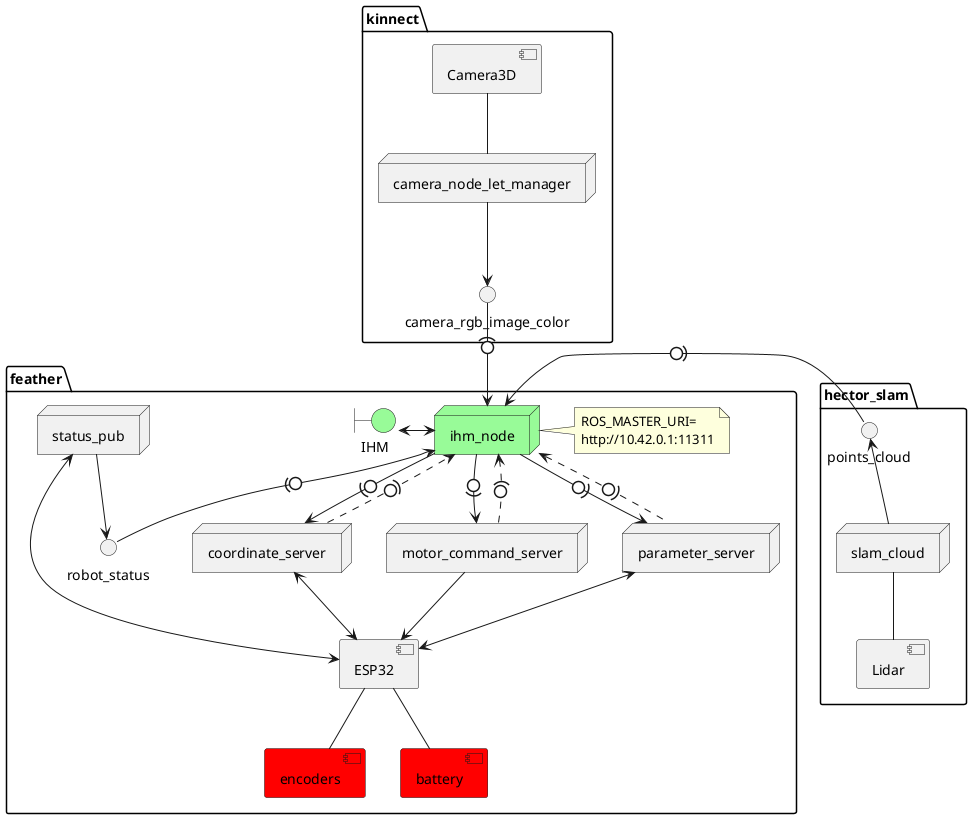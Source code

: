 @startuml
package feather{
boundary "IHM" as QtFrame #palegreen
node "ihm_node" as qt_node #palegreen
note right 
ROS_MASTER_URI=
http://10.42.0.1:11311
end note
node coordinate_server 
node motor_command_server
node status_pub
node parameter_server
component encoders #red
component battery #red
component ESP32
interface robot_status
}

package hector_slam{
node slam_cloud
interface "points_cloud" as points_cloud
component "Lidar" as lidar

slam_cloud -- lidar
}

package kinnect{
node camera_node_let_manager as camera_node
interface camera_rgb_image_color as image
component "Camera3D" as camera
}
camera -- camera_node
camera_node --> image
image -(0-> qt_node

status_pub -down-> robot_status
robot_status -up(0-> qt_node

status_pub <--> ESP32
ESP32 -- encoders
ESP32 -- battery

slam_cloud -up-> points_cloud
qt_node <-left-> QtFrame 
points_cloud -left(0-> qt_node

qt_node -0)-> motor_command_server
motor_command_server .0).> qt_node 
motor_command_server --> ESP32

qt_node -0)-> coordinate_server
coordinate_server .0).> qt_node
coordinate_server <--> ESP32

qt_node -0)-> parameter_server
qt_node <.0). parameter_server
parameter_server <--> ESP32
@enduml
